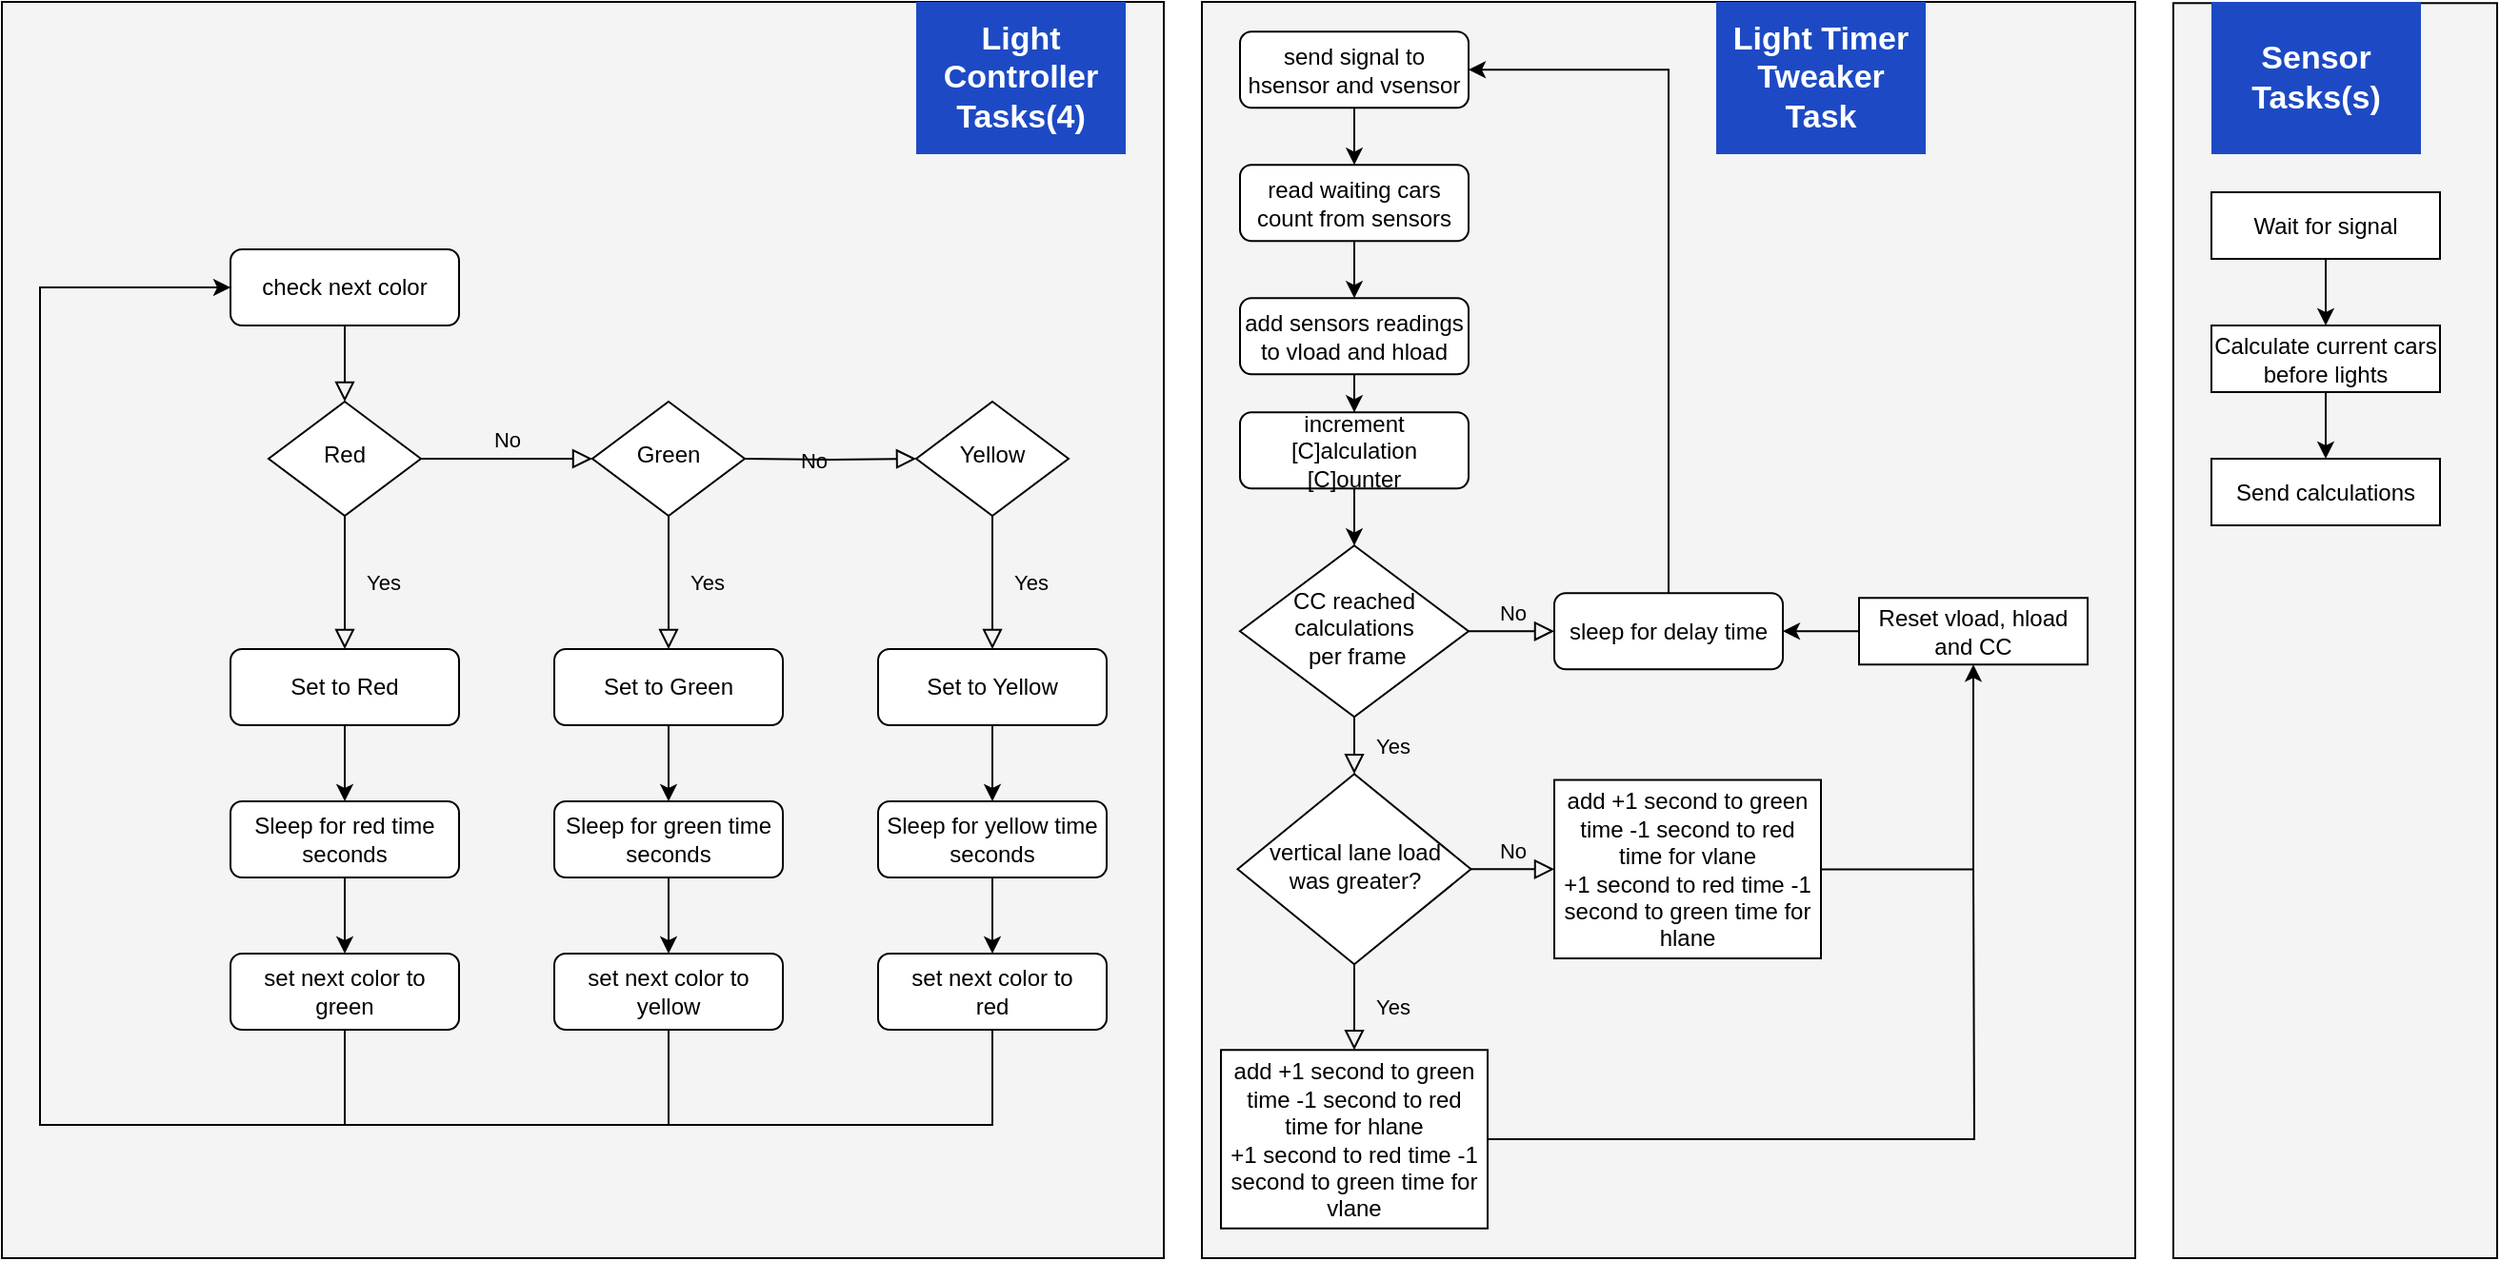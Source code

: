 <mxfile version="21.2.4" type="github">
  <diagram id="C5RBs43oDa-KdzZeNtuy" name="Page-1">
    <mxGraphModel dx="880" dy="1625" grid="1" gridSize="10" guides="1" tooltips="1" connect="1" arrows="1" fold="1" page="1" pageScale="1" pageWidth="827" pageHeight="1169" math="0" shadow="0">
      <root>
        <mxCell id="WIyWlLk6GJQsqaUBKTNV-0" />
        <mxCell id="WIyWlLk6GJQsqaUBKTNV-1" parent="WIyWlLk6GJQsqaUBKTNV-0" />
        <mxCell id="5puNNwIU8EvI41cezUio-46" value="" style="rounded=0;whiteSpace=wrap;html=1;fillColor=#D1D1D140;" vertex="1" parent="WIyWlLk6GJQsqaUBKTNV-1">
          <mxGeometry x="1180" y="-39.37" width="170" height="659.37" as="geometry" />
        </mxCell>
        <mxCell id="5puNNwIU8EvI41cezUio-1" value="" style="rounded=0;whiteSpace=wrap;html=1;fillColor=#D1D1D140;" vertex="1" parent="WIyWlLk6GJQsqaUBKTNV-1">
          <mxGeometry x="670" y="-40" width="490" height="660" as="geometry" />
        </mxCell>
        <mxCell id="Jf1CzKe6uP5-QabkdTkn-29" value="" style="rounded=0;whiteSpace=wrap;html=1;fillColor=#D1D1D140;" parent="WIyWlLk6GJQsqaUBKTNV-1" vertex="1">
          <mxGeometry x="40" y="-40" width="610" height="660" as="geometry" />
        </mxCell>
        <mxCell id="WIyWlLk6GJQsqaUBKTNV-2" value="" style="rounded=0;html=1;jettySize=auto;orthogonalLoop=1;fontSize=11;endArrow=block;endFill=0;endSize=8;strokeWidth=1;shadow=0;labelBackgroundColor=none;edgeStyle=orthogonalEdgeStyle;exitX=0.5;exitY=1;exitDx=0;exitDy=0;" parent="WIyWlLk6GJQsqaUBKTNV-1" source="Jf1CzKe6uP5-QabkdTkn-1" target="WIyWlLk6GJQsqaUBKTNV-6" edge="1">
          <mxGeometry relative="1" as="geometry" />
        </mxCell>
        <mxCell id="WIyWlLk6GJQsqaUBKTNV-4" value="Yes" style="rounded=0;html=1;jettySize=auto;orthogonalLoop=1;fontSize=11;endArrow=block;endFill=0;endSize=8;strokeWidth=1;shadow=0;labelBackgroundColor=none;edgeStyle=orthogonalEdgeStyle;entryX=0.5;entryY=0;entryDx=0;entryDy=0;" parent="WIyWlLk6GJQsqaUBKTNV-1" source="WIyWlLk6GJQsqaUBKTNV-6" target="Jf1CzKe6uP5-QabkdTkn-0" edge="1">
          <mxGeometry y="20" relative="1" as="geometry">
            <mxPoint as="offset" />
            <mxPoint x="220" y="290" as="targetPoint" />
          </mxGeometry>
        </mxCell>
        <mxCell id="WIyWlLk6GJQsqaUBKTNV-5" value="No" style="edgeStyle=orthogonalEdgeStyle;rounded=0;html=1;jettySize=auto;orthogonalLoop=1;fontSize=11;endArrow=block;endFill=0;endSize=8;strokeWidth=1;shadow=0;labelBackgroundColor=none;entryX=0;entryY=0.5;entryDx=0;entryDy=0;" parent="WIyWlLk6GJQsqaUBKTNV-1" source="WIyWlLk6GJQsqaUBKTNV-6" target="Jf1CzKe6uP5-QabkdTkn-7" edge="1">
          <mxGeometry y="10" relative="1" as="geometry">
            <mxPoint as="offset" />
            <mxPoint x="390" y="200" as="targetPoint" />
          </mxGeometry>
        </mxCell>
        <mxCell id="WIyWlLk6GJQsqaUBKTNV-6" value="Red" style="rhombus;whiteSpace=wrap;html=1;shadow=0;fontFamily=Helvetica;fontSize=12;align=center;strokeWidth=1;spacing=6;spacingTop=-4;" parent="WIyWlLk6GJQsqaUBKTNV-1" vertex="1">
          <mxGeometry x="180" y="170" width="80" height="60" as="geometry" />
        </mxCell>
        <mxCell id="Jf1CzKe6uP5-QabkdTkn-4" value="" style="edgeStyle=orthogonalEdgeStyle;rounded=0;orthogonalLoop=1;jettySize=auto;html=1;" parent="WIyWlLk6GJQsqaUBKTNV-1" source="WIyWlLk6GJQsqaUBKTNV-11" target="Jf1CzKe6uP5-QabkdTkn-3" edge="1">
          <mxGeometry relative="1" as="geometry" />
        </mxCell>
        <mxCell id="WIyWlLk6GJQsqaUBKTNV-11" value="Sleep for red time seconds" style="rounded=1;whiteSpace=wrap;html=1;fontSize=12;glass=0;strokeWidth=1;shadow=0;" parent="WIyWlLk6GJQsqaUBKTNV-1" vertex="1">
          <mxGeometry x="160" y="380" width="120" height="40" as="geometry" />
        </mxCell>
        <mxCell id="Jf1CzKe6uP5-QabkdTkn-6" value="" style="edgeStyle=orthogonalEdgeStyle;rounded=0;orthogonalLoop=1;jettySize=auto;html=1;" parent="WIyWlLk6GJQsqaUBKTNV-1" source="Jf1CzKe6uP5-QabkdTkn-0" target="WIyWlLk6GJQsqaUBKTNV-11" edge="1">
          <mxGeometry relative="1" as="geometry" />
        </mxCell>
        <mxCell id="Jf1CzKe6uP5-QabkdTkn-0" value="Set to Red" style="rounded=1;whiteSpace=wrap;html=1;fontSize=12;glass=0;strokeWidth=1;shadow=0;" parent="WIyWlLk6GJQsqaUBKTNV-1" vertex="1">
          <mxGeometry x="160" y="300" width="120" height="40" as="geometry" />
        </mxCell>
        <mxCell id="Jf1CzKe6uP5-QabkdTkn-1" value="check next color" style="rounded=1;whiteSpace=wrap;html=1;fontSize=12;glass=0;strokeWidth=1;shadow=0;" parent="WIyWlLk6GJQsqaUBKTNV-1" vertex="1">
          <mxGeometry x="160" y="90" width="120" height="40" as="geometry" />
        </mxCell>
        <mxCell id="Jf1CzKe6uP5-QabkdTkn-5" style="edgeStyle=orthogonalEdgeStyle;rounded=0;orthogonalLoop=1;jettySize=auto;html=1;entryX=0;entryY=0.5;entryDx=0;entryDy=0;exitX=0.5;exitY=1;exitDx=0;exitDy=0;" parent="WIyWlLk6GJQsqaUBKTNV-1" source="Jf1CzKe6uP5-QabkdTkn-3" target="Jf1CzKe6uP5-QabkdTkn-1" edge="1">
          <mxGeometry relative="1" as="geometry">
            <Array as="points">
              <mxPoint x="220" y="550" />
              <mxPoint x="60" y="550" />
              <mxPoint x="60" y="110" />
            </Array>
          </mxGeometry>
        </mxCell>
        <mxCell id="Jf1CzKe6uP5-QabkdTkn-3" value="set next color to green" style="rounded=1;whiteSpace=wrap;html=1;fontSize=12;glass=0;strokeWidth=1;shadow=0;" parent="WIyWlLk6GJQsqaUBKTNV-1" vertex="1">
          <mxGeometry x="160" y="460" width="120" height="40" as="geometry" />
        </mxCell>
        <mxCell id="Jf1CzKe6uP5-QabkdTkn-7" value="Green" style="rhombus;whiteSpace=wrap;html=1;shadow=0;fontFamily=Helvetica;fontSize=12;align=center;strokeWidth=1;spacing=6;spacingTop=-4;" parent="WIyWlLk6GJQsqaUBKTNV-1" vertex="1">
          <mxGeometry x="350" y="170" width="80" height="60" as="geometry" />
        </mxCell>
        <mxCell id="Jf1CzKe6uP5-QabkdTkn-11" value="" style="edgeStyle=orthogonalEdgeStyle;rounded=0;orthogonalLoop=1;jettySize=auto;html=1;" parent="WIyWlLk6GJQsqaUBKTNV-1" source="Jf1CzKe6uP5-QabkdTkn-8" target="Jf1CzKe6uP5-QabkdTkn-10" edge="1">
          <mxGeometry relative="1" as="geometry" />
        </mxCell>
        <mxCell id="Jf1CzKe6uP5-QabkdTkn-8" value="Set to Green" style="rounded=1;whiteSpace=wrap;html=1;fontSize=12;glass=0;strokeWidth=1;shadow=0;" parent="WIyWlLk6GJQsqaUBKTNV-1" vertex="1">
          <mxGeometry x="330" y="300" width="120" height="40" as="geometry" />
        </mxCell>
        <mxCell id="Jf1CzKe6uP5-QabkdTkn-17" value="" style="edgeStyle=orthogonalEdgeStyle;rounded=0;orthogonalLoop=1;jettySize=auto;html=1;" parent="WIyWlLk6GJQsqaUBKTNV-1" source="Jf1CzKe6uP5-QabkdTkn-10" target="Jf1CzKe6uP5-QabkdTkn-15" edge="1">
          <mxGeometry relative="1" as="geometry" />
        </mxCell>
        <mxCell id="Jf1CzKe6uP5-QabkdTkn-10" value="Sleep for green time seconds" style="rounded=1;whiteSpace=wrap;html=1;fontSize=12;glass=0;strokeWidth=1;shadow=0;" parent="WIyWlLk6GJQsqaUBKTNV-1" vertex="1">
          <mxGeometry x="330" y="380" width="120" height="40" as="geometry" />
        </mxCell>
        <mxCell id="Jf1CzKe6uP5-QabkdTkn-14" value="Yes" style="rounded=0;html=1;jettySize=auto;orthogonalLoop=1;fontSize=11;endArrow=block;endFill=0;endSize=8;strokeWidth=1;shadow=0;labelBackgroundColor=none;edgeStyle=orthogonalEdgeStyle;entryX=0.5;entryY=0;entryDx=0;entryDy=0;exitX=0.5;exitY=1;exitDx=0;exitDy=0;" parent="WIyWlLk6GJQsqaUBKTNV-1" source="Jf1CzKe6uP5-QabkdTkn-7" target="Jf1CzKe6uP5-QabkdTkn-8" edge="1">
          <mxGeometry y="20" relative="1" as="geometry">
            <mxPoint as="offset" />
            <mxPoint x="230" y="240" as="sourcePoint" />
            <mxPoint x="230" y="310" as="targetPoint" />
            <Array as="points">
              <mxPoint x="390" y="260" />
              <mxPoint x="390" y="260" />
            </Array>
          </mxGeometry>
        </mxCell>
        <mxCell id="Jf1CzKe6uP5-QabkdTkn-16" style="edgeStyle=orthogonalEdgeStyle;rounded=0;orthogonalLoop=1;jettySize=auto;html=1;endArrow=none;endFill=0;" parent="WIyWlLk6GJQsqaUBKTNV-1" source="Jf1CzKe6uP5-QabkdTkn-15" edge="1">
          <mxGeometry relative="1" as="geometry">
            <mxPoint x="220" y="550" as="targetPoint" />
            <Array as="points">
              <mxPoint x="390" y="550" />
            </Array>
          </mxGeometry>
        </mxCell>
        <mxCell id="Jf1CzKe6uP5-QabkdTkn-15" value="set next color to yellow" style="rounded=1;whiteSpace=wrap;html=1;fontSize=12;glass=0;strokeWidth=1;shadow=0;" parent="WIyWlLk6GJQsqaUBKTNV-1" vertex="1">
          <mxGeometry x="330" y="460" width="120" height="40" as="geometry" />
        </mxCell>
        <mxCell id="Jf1CzKe6uP5-QabkdTkn-18" value="Yellow" style="rhombus;whiteSpace=wrap;html=1;shadow=0;fontFamily=Helvetica;fontSize=12;align=center;strokeWidth=1;spacing=6;spacingTop=-4;" parent="WIyWlLk6GJQsqaUBKTNV-1" vertex="1">
          <mxGeometry x="520" y="170" width="80" height="60" as="geometry" />
        </mxCell>
        <mxCell id="Jf1CzKe6uP5-QabkdTkn-25" value="" style="edgeStyle=orthogonalEdgeStyle;rounded=0;orthogonalLoop=1;jettySize=auto;html=1;" parent="WIyWlLk6GJQsqaUBKTNV-1" source="Jf1CzKe6uP5-QabkdTkn-20" target="Jf1CzKe6uP5-QabkdTkn-24" edge="1">
          <mxGeometry relative="1" as="geometry" />
        </mxCell>
        <mxCell id="Jf1CzKe6uP5-QabkdTkn-20" value="Set to Yellow" style="rounded=1;whiteSpace=wrap;html=1;fontSize=12;glass=0;strokeWidth=1;shadow=0;" parent="WIyWlLk6GJQsqaUBKTNV-1" vertex="1">
          <mxGeometry x="500" y="300" width="120" height="40" as="geometry" />
        </mxCell>
        <mxCell id="Jf1CzKe6uP5-QabkdTkn-22" value="No" style="edgeStyle=orthogonalEdgeStyle;rounded=0;html=1;jettySize=auto;orthogonalLoop=1;fontSize=11;endArrow=block;endFill=0;endSize=8;strokeWidth=1;shadow=0;labelBackgroundColor=none;entryX=0;entryY=0.5;entryDx=0;entryDy=0;" parent="WIyWlLk6GJQsqaUBKTNV-1" target="Jf1CzKe6uP5-QabkdTkn-18" edge="1">
          <mxGeometry y="10" relative="1" as="geometry">
            <mxPoint as="offset" />
            <mxPoint x="430" y="200" as="sourcePoint" />
            <mxPoint x="360" y="210" as="targetPoint" />
          </mxGeometry>
        </mxCell>
        <mxCell id="Jf1CzKe6uP5-QabkdTkn-23" value="Yes" style="rounded=0;html=1;jettySize=auto;orthogonalLoop=1;fontSize=11;endArrow=block;endFill=0;endSize=8;strokeWidth=1;shadow=0;labelBackgroundColor=none;edgeStyle=orthogonalEdgeStyle;entryX=0.5;entryY=0;entryDx=0;entryDy=0;exitX=0.5;exitY=1;exitDx=0;exitDy=0;" parent="WIyWlLk6GJQsqaUBKTNV-1" source="Jf1CzKe6uP5-QabkdTkn-18" target="Jf1CzKe6uP5-QabkdTkn-20" edge="1">
          <mxGeometry y="20" relative="1" as="geometry">
            <mxPoint as="offset" />
            <mxPoint x="400" y="240" as="sourcePoint" />
            <mxPoint x="400" y="310" as="targetPoint" />
            <Array as="points">
              <mxPoint x="560" y="260" />
              <mxPoint x="560" y="260" />
            </Array>
          </mxGeometry>
        </mxCell>
        <mxCell id="Jf1CzKe6uP5-QabkdTkn-27" value="" style="edgeStyle=orthogonalEdgeStyle;rounded=0;orthogonalLoop=1;jettySize=auto;html=1;" parent="WIyWlLk6GJQsqaUBKTNV-1" source="Jf1CzKe6uP5-QabkdTkn-24" target="Jf1CzKe6uP5-QabkdTkn-26" edge="1">
          <mxGeometry relative="1" as="geometry" />
        </mxCell>
        <mxCell id="Jf1CzKe6uP5-QabkdTkn-24" value="Sleep for yellow time seconds" style="rounded=1;whiteSpace=wrap;html=1;fontSize=12;glass=0;strokeWidth=1;shadow=0;" parent="WIyWlLk6GJQsqaUBKTNV-1" vertex="1">
          <mxGeometry x="500" y="380" width="120" height="40" as="geometry" />
        </mxCell>
        <mxCell id="Jf1CzKe6uP5-QabkdTkn-28" style="edgeStyle=orthogonalEdgeStyle;rounded=0;orthogonalLoop=1;jettySize=auto;html=1;endArrow=none;endFill=0;" parent="WIyWlLk6GJQsqaUBKTNV-1" source="Jf1CzKe6uP5-QabkdTkn-26" edge="1">
          <mxGeometry relative="1" as="geometry">
            <mxPoint x="390" y="550" as="targetPoint" />
            <Array as="points">
              <mxPoint x="560" y="550" />
            </Array>
          </mxGeometry>
        </mxCell>
        <mxCell id="Jf1CzKe6uP5-QabkdTkn-26" value="set next color to &lt;br&gt;red" style="rounded=1;whiteSpace=wrap;html=1;fontSize=12;glass=0;strokeWidth=1;shadow=0;" parent="WIyWlLk6GJQsqaUBKTNV-1" vertex="1">
          <mxGeometry x="500" y="460" width="120" height="40" as="geometry" />
        </mxCell>
        <mxCell id="Jf1CzKe6uP5-QabkdTkn-31" value="Light Controller Tasks(4)" style="text;html=1;strokeColor=none;fillColor=#1D4AC4;align=center;verticalAlign=middle;whiteSpace=wrap;rounded=0;fontColor=#FFFFFF;fontSize=17;fontStyle=1" parent="WIyWlLk6GJQsqaUBKTNV-1" vertex="1">
          <mxGeometry x="520" y="-40" width="110" height="80" as="geometry" />
        </mxCell>
        <mxCell id="5puNNwIU8EvI41cezUio-0" value="Light Timer Tweaker Task" style="text;html=1;strokeColor=none;fillColor=#1D4AC4;align=center;verticalAlign=middle;whiteSpace=wrap;rounded=0;fontColor=#FFFFFF;fontSize=17;fontStyle=1" vertex="1" parent="WIyWlLk6GJQsqaUBKTNV-1">
          <mxGeometry x="940" y="-40" width="110" height="80" as="geometry" />
        </mxCell>
        <mxCell id="5puNNwIU8EvI41cezUio-4" value="" style="edgeStyle=orthogonalEdgeStyle;rounded=0;orthogonalLoop=1;jettySize=auto;html=1;" edge="1" parent="WIyWlLk6GJQsqaUBKTNV-1" source="5puNNwIU8EvI41cezUio-2" target="5puNNwIU8EvI41cezUio-3">
          <mxGeometry relative="1" as="geometry" />
        </mxCell>
        <mxCell id="5puNNwIU8EvI41cezUio-2" value="send signal to hsensor and vsensor" style="rounded=1;whiteSpace=wrap;html=1;fontSize=12;glass=0;strokeWidth=1;shadow=0;" vertex="1" parent="WIyWlLk6GJQsqaUBKTNV-1">
          <mxGeometry x="690" y="-24.37" width="120" height="40" as="geometry" />
        </mxCell>
        <mxCell id="5puNNwIU8EvI41cezUio-8" value="" style="edgeStyle=orthogonalEdgeStyle;rounded=0;orthogonalLoop=1;jettySize=auto;html=1;" edge="1" parent="WIyWlLk6GJQsqaUBKTNV-1" source="5puNNwIU8EvI41cezUio-3" target="5puNNwIU8EvI41cezUio-7">
          <mxGeometry relative="1" as="geometry" />
        </mxCell>
        <mxCell id="5puNNwIU8EvI41cezUio-3" value="read waiting cars count from sensors" style="rounded=1;whiteSpace=wrap;html=1;fontSize=12;glass=0;strokeWidth=1;shadow=0;" vertex="1" parent="WIyWlLk6GJQsqaUBKTNV-1">
          <mxGeometry x="690" y="45.63" width="120" height="40" as="geometry" />
        </mxCell>
        <mxCell id="5puNNwIU8EvI41cezUio-10" value="" style="edgeStyle=orthogonalEdgeStyle;rounded=0;orthogonalLoop=1;jettySize=auto;html=1;entryX=0.5;entryY=0;entryDx=0;entryDy=0;" edge="1" parent="WIyWlLk6GJQsqaUBKTNV-1" source="5puNNwIU8EvI41cezUio-7" target="5puNNwIU8EvI41cezUio-22">
          <mxGeometry relative="1" as="geometry">
            <mxPoint x="750" y="185.63" as="targetPoint" />
          </mxGeometry>
        </mxCell>
        <mxCell id="5puNNwIU8EvI41cezUio-7" value="add sensors readings to vload and hload" style="rounded=1;whiteSpace=wrap;html=1;fontSize=12;glass=0;strokeWidth=1;shadow=0;" vertex="1" parent="WIyWlLk6GJQsqaUBKTNV-1">
          <mxGeometry x="690" y="115.63" width="120" height="40" as="geometry" />
        </mxCell>
        <mxCell id="5puNNwIU8EvI41cezUio-9" value="CC reached &lt;br&gt;calculations&lt;br&gt;&amp;nbsp;per frame" style="rhombus;whiteSpace=wrap;html=1;shadow=0;fontFamily=Helvetica;fontSize=12;align=center;strokeWidth=1;spacing=6;spacingTop=-4;" vertex="1" parent="WIyWlLk6GJQsqaUBKTNV-1">
          <mxGeometry x="690" y="245.63" width="120" height="90" as="geometry" />
        </mxCell>
        <mxCell id="5puNNwIU8EvI41cezUio-12" value="No" style="edgeStyle=orthogonalEdgeStyle;rounded=0;html=1;jettySize=auto;orthogonalLoop=1;fontSize=11;endArrow=block;endFill=0;endSize=8;strokeWidth=1;shadow=0;labelBackgroundColor=none;exitX=1;exitY=0.5;exitDx=0;exitDy=0;entryX=0;entryY=0.5;entryDx=0;entryDy=0;" edge="1" parent="WIyWlLk6GJQsqaUBKTNV-1" source="5puNNwIU8EvI41cezUio-9" target="5puNNwIU8EvI41cezUio-15">
          <mxGeometry y="10" relative="1" as="geometry">
            <mxPoint as="offset" />
            <mxPoint x="905" y="305.63" as="targetPoint" />
            <mxPoint x="55" y="205.63" as="sourcePoint" />
          </mxGeometry>
        </mxCell>
        <mxCell id="5puNNwIU8EvI41cezUio-21" style="edgeStyle=orthogonalEdgeStyle;rounded=0;orthogonalLoop=1;jettySize=auto;html=1;entryX=1;entryY=0.5;entryDx=0;entryDy=0;" edge="1" parent="WIyWlLk6GJQsqaUBKTNV-1" source="5puNNwIU8EvI41cezUio-15" target="5puNNwIU8EvI41cezUio-2">
          <mxGeometry relative="1" as="geometry">
            <Array as="points">
              <mxPoint x="915" y="-4.37" />
            </Array>
          </mxGeometry>
        </mxCell>
        <mxCell id="5puNNwIU8EvI41cezUio-15" value="sleep for delay time" style="rounded=1;whiteSpace=wrap;html=1;fontSize=12;glass=0;strokeWidth=1;shadow=0;" vertex="1" parent="WIyWlLk6GJQsqaUBKTNV-1">
          <mxGeometry x="855" y="270.63" width="120" height="40" as="geometry" />
        </mxCell>
        <mxCell id="5puNNwIU8EvI41cezUio-24" style="edgeStyle=orthogonalEdgeStyle;rounded=0;orthogonalLoop=1;jettySize=auto;html=1;entryX=0.5;entryY=0;entryDx=0;entryDy=0;" edge="1" parent="WIyWlLk6GJQsqaUBKTNV-1" source="5puNNwIU8EvI41cezUio-22" target="5puNNwIU8EvI41cezUio-9">
          <mxGeometry relative="1" as="geometry" />
        </mxCell>
        <mxCell id="5puNNwIU8EvI41cezUio-22" value="increment [C]alculation [C]ounter" style="rounded=1;whiteSpace=wrap;html=1;fontSize=12;glass=0;strokeWidth=1;shadow=0;" vertex="1" parent="WIyWlLk6GJQsqaUBKTNV-1">
          <mxGeometry x="690" y="175.63" width="120" height="40" as="geometry" />
        </mxCell>
        <mxCell id="5puNNwIU8EvI41cezUio-25" value="Yes" style="rounded=0;html=1;jettySize=auto;orthogonalLoop=1;fontSize=11;endArrow=block;endFill=0;endSize=8;strokeWidth=1;shadow=0;labelBackgroundColor=none;edgeStyle=orthogonalEdgeStyle;exitX=0.5;exitY=1;exitDx=0;exitDy=0;entryX=0.5;entryY=0;entryDx=0;entryDy=0;" edge="1" parent="WIyWlLk6GJQsqaUBKTNV-1" source="5puNNwIU8EvI41cezUio-9" target="5puNNwIU8EvI41cezUio-26">
          <mxGeometry y="20" relative="1" as="geometry">
            <mxPoint as="offset" />
            <mxPoint x="645" y="335.63" as="sourcePoint" />
            <mxPoint x="750" y="395.63" as="targetPoint" />
            <Array as="points" />
          </mxGeometry>
        </mxCell>
        <mxCell id="5puNNwIU8EvI41cezUio-26" value="vertical lane load was greater?" style="rhombus;whiteSpace=wrap;html=1;shadow=0;fontFamily=Helvetica;fontSize=12;align=center;strokeWidth=1;spacing=6;spacingTop=-4;" vertex="1" parent="WIyWlLk6GJQsqaUBKTNV-1">
          <mxGeometry x="688.75" y="365.63" width="122.5" height="100" as="geometry" />
        </mxCell>
        <mxCell id="5puNNwIU8EvI41cezUio-30" value="No" style="edgeStyle=orthogonalEdgeStyle;rounded=0;html=1;jettySize=auto;orthogonalLoop=1;fontSize=11;endArrow=block;endFill=0;endSize=8;strokeWidth=1;shadow=0;labelBackgroundColor=none;exitX=1;exitY=0.5;exitDx=0;exitDy=0;entryX=0;entryY=0.5;entryDx=0;entryDy=0;" edge="1" parent="WIyWlLk6GJQsqaUBKTNV-1" source="5puNNwIU8EvI41cezUio-26" target="5puNNwIU8EvI41cezUio-34">
          <mxGeometry x="-0.024" y="9" relative="1" as="geometry">
            <mxPoint y="-1" as="offset" />
            <mxPoint x="875" y="415.63" as="targetPoint" />
            <mxPoint x="855" y="395.63" as="sourcePoint" />
          </mxGeometry>
        </mxCell>
        <mxCell id="5puNNwIU8EvI41cezUio-33" value="" style="edgeStyle=orthogonalEdgeStyle;rounded=0;orthogonalLoop=1;jettySize=auto;html=1;" edge="1" parent="WIyWlLk6GJQsqaUBKTNV-1" source="5puNNwIU8EvI41cezUio-32" target="5puNNwIU8EvI41cezUio-15">
          <mxGeometry relative="1" as="geometry" />
        </mxCell>
        <mxCell id="5puNNwIU8EvI41cezUio-32" value="Reset vload, hload and CC" style="rounded=0;whiteSpace=wrap;html=1;" vertex="1" parent="WIyWlLk6GJQsqaUBKTNV-1">
          <mxGeometry x="1015" y="273.13" width="120" height="35" as="geometry" />
        </mxCell>
        <mxCell id="5puNNwIU8EvI41cezUio-36" style="edgeStyle=orthogonalEdgeStyle;rounded=0;orthogonalLoop=1;jettySize=auto;html=1;entryX=0.5;entryY=1;entryDx=0;entryDy=0;" edge="1" parent="WIyWlLk6GJQsqaUBKTNV-1" source="5puNNwIU8EvI41cezUio-34" target="5puNNwIU8EvI41cezUio-32">
          <mxGeometry relative="1" as="geometry" />
        </mxCell>
        <mxCell id="5puNNwIU8EvI41cezUio-34" value="add +1 second to green time -1 second to red time for vlane&lt;br&gt;+1 second to red time -1 second to green time for hlane" style="rounded=0;whiteSpace=wrap;html=1;" vertex="1" parent="WIyWlLk6GJQsqaUBKTNV-1">
          <mxGeometry x="855" y="368.76" width="140" height="93.75" as="geometry" />
        </mxCell>
        <mxCell id="5puNNwIU8EvI41cezUio-39" style="edgeStyle=orthogonalEdgeStyle;rounded=0;orthogonalLoop=1;jettySize=auto;html=1;endArrow=none;endFill=0;" edge="1" parent="WIyWlLk6GJQsqaUBKTNV-1" source="5puNNwIU8EvI41cezUio-37">
          <mxGeometry relative="1" as="geometry">
            <mxPoint x="1075" y="415.63" as="targetPoint" />
          </mxGeometry>
        </mxCell>
        <mxCell id="5puNNwIU8EvI41cezUio-37" value="add +1 second to green time -1 second to red time for hlane&lt;br&gt;+1 second to red time -1 second to green time for vlane" style="rounded=0;whiteSpace=wrap;html=1;" vertex="1" parent="WIyWlLk6GJQsqaUBKTNV-1">
          <mxGeometry x="680" y="510.63" width="140" height="93.75" as="geometry" />
        </mxCell>
        <mxCell id="5puNNwIU8EvI41cezUio-38" value="Yes" style="rounded=0;html=1;jettySize=auto;orthogonalLoop=1;fontSize=11;endArrow=block;endFill=0;endSize=8;strokeWidth=1;shadow=0;labelBackgroundColor=none;edgeStyle=orthogonalEdgeStyle;exitX=0.5;exitY=1;exitDx=0;exitDy=0;entryX=0.5;entryY=0;entryDx=0;entryDy=0;" edge="1" parent="WIyWlLk6GJQsqaUBKTNV-1" source="5puNNwIU8EvI41cezUio-26" target="5puNNwIU8EvI41cezUio-37">
          <mxGeometry y="20" relative="1" as="geometry">
            <mxPoint as="offset" />
            <mxPoint x="749.5" y="485.63" as="sourcePoint" />
            <mxPoint x="749.5" y="515.63" as="targetPoint" />
            <Array as="points" />
          </mxGeometry>
        </mxCell>
        <mxCell id="5puNNwIU8EvI41cezUio-40" value="Sensor Tasks(s)" style="text;html=1;strokeColor=none;fillColor=#1D4AC4;align=center;verticalAlign=middle;whiteSpace=wrap;rounded=0;fontColor=#FFFFFF;fontSize=17;fontStyle=1" vertex="1" parent="WIyWlLk6GJQsqaUBKTNV-1">
          <mxGeometry x="1200" y="-40" width="110" height="80" as="geometry" />
        </mxCell>
        <mxCell id="5puNNwIU8EvI41cezUio-43" value="" style="edgeStyle=orthogonalEdgeStyle;rounded=0;orthogonalLoop=1;jettySize=auto;html=1;" edge="1" parent="WIyWlLk6GJQsqaUBKTNV-1" source="5puNNwIU8EvI41cezUio-41" target="5puNNwIU8EvI41cezUio-42">
          <mxGeometry relative="1" as="geometry" />
        </mxCell>
        <mxCell id="5puNNwIU8EvI41cezUio-41" value="Wait for signal" style="rounded=0;whiteSpace=wrap;html=1;" vertex="1" parent="WIyWlLk6GJQsqaUBKTNV-1">
          <mxGeometry x="1200" y="60" width="120" height="35" as="geometry" />
        </mxCell>
        <mxCell id="5puNNwIU8EvI41cezUio-45" value="" style="edgeStyle=orthogonalEdgeStyle;rounded=0;orthogonalLoop=1;jettySize=auto;html=1;" edge="1" parent="WIyWlLk6GJQsqaUBKTNV-1" source="5puNNwIU8EvI41cezUio-42" target="5puNNwIU8EvI41cezUio-44">
          <mxGeometry relative="1" as="geometry" />
        </mxCell>
        <mxCell id="5puNNwIU8EvI41cezUio-42" value="Calculate current cars before lights" style="rounded=0;whiteSpace=wrap;html=1;" vertex="1" parent="WIyWlLk6GJQsqaUBKTNV-1">
          <mxGeometry x="1200" y="130" width="120" height="35" as="geometry" />
        </mxCell>
        <mxCell id="5puNNwIU8EvI41cezUio-44" value="Send calculations" style="rounded=0;whiteSpace=wrap;html=1;" vertex="1" parent="WIyWlLk6GJQsqaUBKTNV-1">
          <mxGeometry x="1200" y="200" width="120" height="35" as="geometry" />
        </mxCell>
      </root>
    </mxGraphModel>
  </diagram>
</mxfile>
